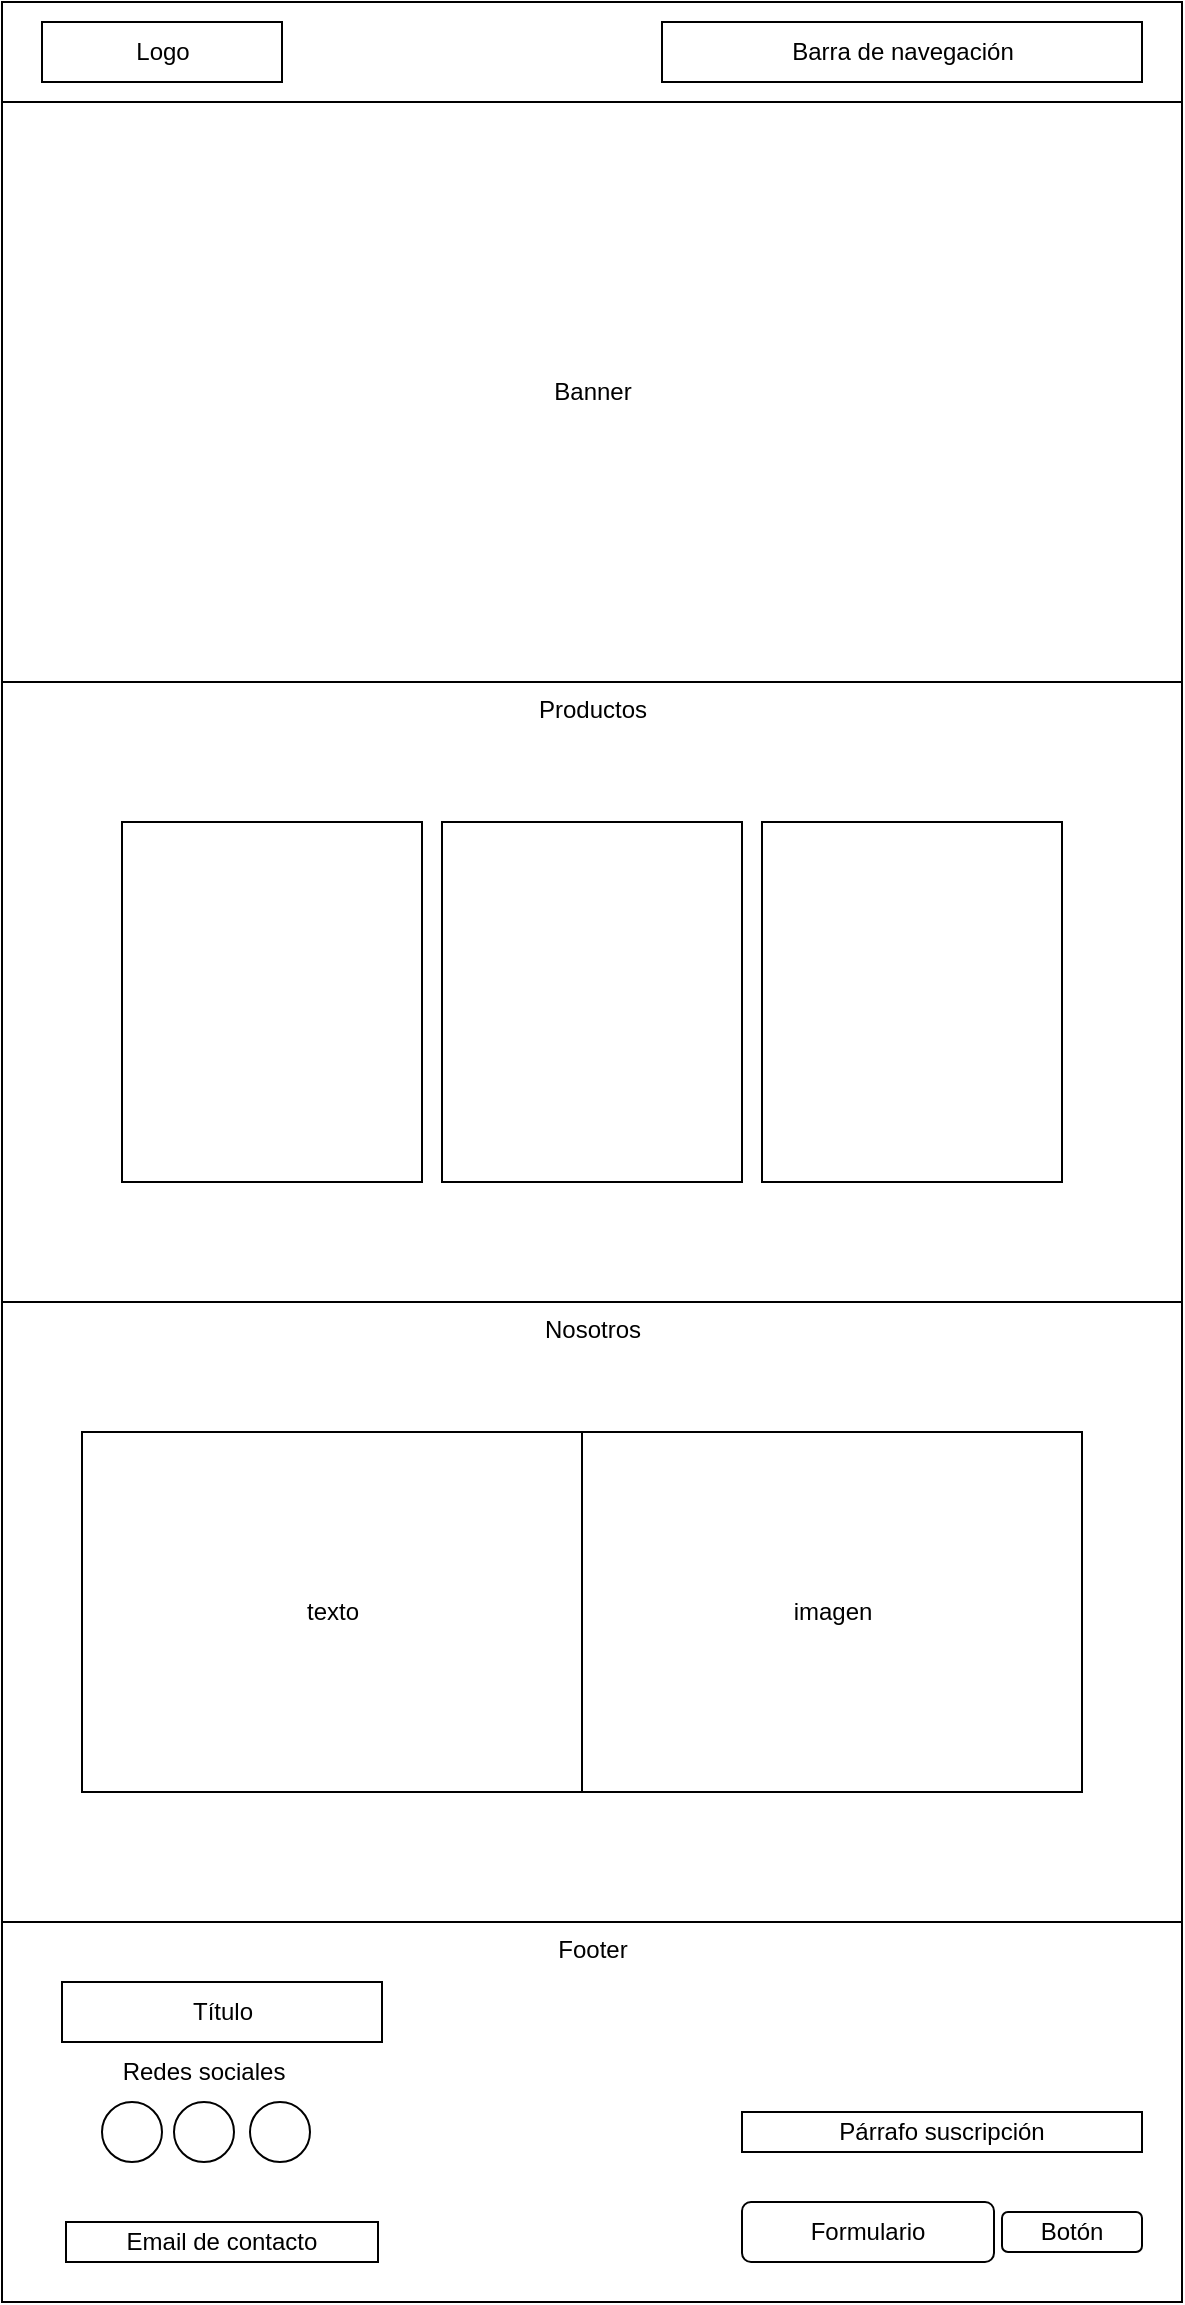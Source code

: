 <mxfile version="26.0.4">
  <diagram name="Página-1" id="TR8Tzpfd6Laq8v5IWnF5">
    <mxGraphModel dx="978" dy="1671" grid="1" gridSize="10" guides="1" tooltips="1" connect="1" arrows="1" fold="1" page="1" pageScale="1" pageWidth="827" pageHeight="1169" math="0" shadow="0">
      <root>
        <mxCell id="0" />
        <mxCell id="1" parent="0" />
        <mxCell id="nWsMwnE5BhAC_axjIMVH-4" value="" style="verticalLabelPosition=bottom;verticalAlign=top;html=1;shape=mxgraph.basic.rect;fillColor2=none;strokeWidth=1;size=20;indent=5;" vertex="1" parent="1">
          <mxGeometry x="80" y="-350" width="590" height="50" as="geometry" />
        </mxCell>
        <mxCell id="nWsMwnE5BhAC_axjIMVH-5" value="Logo" style="verticalLabelPosition=middle;verticalAlign=middle;html=1;shape=mxgraph.basic.rect;fillColor2=none;strokeWidth=1;size=20;indent=5;horizontal=1;labelPosition=center;align=center;" vertex="1" parent="1">
          <mxGeometry x="100" y="-340" width="120" height="30" as="geometry" />
        </mxCell>
        <mxCell id="nWsMwnE5BhAC_axjIMVH-6" value="Barra de navegación" style="verticalLabelPosition=middle;verticalAlign=middle;html=1;shape=mxgraph.basic.rect;fillColor2=none;strokeWidth=1;size=20;indent=5;horizontal=1;labelPosition=center;align=center;" vertex="1" parent="1">
          <mxGeometry x="410" y="-340" width="240" height="30" as="geometry" />
        </mxCell>
        <mxCell id="nWsMwnE5BhAC_axjIMVH-8" value="Banner" style="verticalLabelPosition=middle;verticalAlign=middle;html=1;shape=mxgraph.basic.rect;fillColor2=none;strokeWidth=1;size=20;indent=5;horizontal=1;labelPosition=center;align=center;" vertex="1" parent="1">
          <mxGeometry x="80" y="-300" width="590" height="290" as="geometry" />
        </mxCell>
        <mxCell id="nWsMwnE5BhAC_axjIMVH-9" value="Productos" style="verticalLabelPosition=middle;verticalAlign=top;html=1;shape=mxgraph.basic.rect;fillColor2=none;strokeWidth=1;size=20;indent=5;horizontal=1;labelPosition=center;align=center;" vertex="1" parent="1">
          <mxGeometry x="80" y="-10" width="590" height="310" as="geometry" />
        </mxCell>
        <mxCell id="nWsMwnE5BhAC_axjIMVH-10" value="" style="verticalLabelPosition=bottom;verticalAlign=top;html=1;shape=mxgraph.basic.rect;fillColor2=none;strokeWidth=1;size=20;indent=5;" vertex="1" parent="1">
          <mxGeometry x="140" y="60" width="150" height="180" as="geometry" />
        </mxCell>
        <mxCell id="nWsMwnE5BhAC_axjIMVH-11" value="" style="verticalLabelPosition=bottom;verticalAlign=top;html=1;shape=mxgraph.basic.rect;fillColor2=none;strokeWidth=1;size=20;indent=5;" vertex="1" parent="1">
          <mxGeometry x="300" y="60" width="150" height="180" as="geometry" />
        </mxCell>
        <mxCell id="nWsMwnE5BhAC_axjIMVH-12" value="" style="verticalLabelPosition=bottom;verticalAlign=top;html=1;shape=mxgraph.basic.rect;fillColor2=none;strokeWidth=1;size=20;indent=5;" vertex="1" parent="1">
          <mxGeometry x="460" y="60" width="150" height="180" as="geometry" />
        </mxCell>
        <mxCell id="nWsMwnE5BhAC_axjIMVH-13" value="Nosotros" style="verticalLabelPosition=middle;verticalAlign=top;html=1;shape=mxgraph.basic.rect;fillColor2=none;strokeWidth=1;size=20;indent=5;horizontal=1;labelPosition=center;align=center;" vertex="1" parent="1">
          <mxGeometry x="80" y="300" width="590" height="310" as="geometry" />
        </mxCell>
        <mxCell id="nWsMwnE5BhAC_axjIMVH-14" value="texto" style="verticalLabelPosition=middle;verticalAlign=middle;html=1;shape=mxgraph.basic.rect;fillColor2=none;strokeWidth=1;size=20;indent=5;labelPosition=center;align=center;" vertex="1" parent="1">
          <mxGeometry x="120" y="365" width="250" height="180" as="geometry" />
        </mxCell>
        <mxCell id="nWsMwnE5BhAC_axjIMVH-15" value="imagen" style="verticalLabelPosition=middle;verticalAlign=middle;html=1;shape=mxgraph.basic.rect;fillColor2=none;strokeWidth=1;size=20;indent=5;labelPosition=center;align=center;" vertex="1" parent="1">
          <mxGeometry x="370" y="365" width="250" height="180" as="geometry" />
        </mxCell>
        <mxCell id="nWsMwnE5BhAC_axjIMVH-16" value="Footer" style="verticalLabelPosition=middle;verticalAlign=top;html=1;shape=mxgraph.basic.rect;fillColor2=none;strokeWidth=1;size=20;indent=5;horizontal=1;labelPosition=center;align=center;" vertex="1" parent="1">
          <mxGeometry x="80" y="610" width="590" height="190" as="geometry" />
        </mxCell>
        <mxCell id="nWsMwnE5BhAC_axjIMVH-17" value="Título" style="verticalLabelPosition=middle;verticalAlign=middle;html=1;shape=mxgraph.basic.rect;fillColor2=none;strokeWidth=1;size=20;indent=5;labelPosition=center;align=center;" vertex="1" parent="1">
          <mxGeometry x="110" y="640" width="160" height="30" as="geometry" />
        </mxCell>
        <mxCell id="nWsMwnE5BhAC_axjIMVH-18" value="" style="ellipse;whiteSpace=wrap;html=1;aspect=fixed;" vertex="1" parent="1">
          <mxGeometry x="130" y="700" width="30" height="30" as="geometry" />
        </mxCell>
        <mxCell id="nWsMwnE5BhAC_axjIMVH-19" value="" style="ellipse;whiteSpace=wrap;html=1;aspect=fixed;fontStyle=1" vertex="1" parent="1">
          <mxGeometry x="166" y="700" width="30" height="30" as="geometry" />
        </mxCell>
        <mxCell id="nWsMwnE5BhAC_axjIMVH-20" value="" style="ellipse;whiteSpace=wrap;html=1;aspect=fixed;fontStyle=1" vertex="1" parent="1">
          <mxGeometry x="204" y="700" width="30" height="30" as="geometry" />
        </mxCell>
        <mxCell id="nWsMwnE5BhAC_axjIMVH-21" value="Redes sociales" style="text;html=1;align=center;verticalAlign=middle;whiteSpace=wrap;rounded=0;" vertex="1" parent="1">
          <mxGeometry x="111" y="670" width="140" height="30" as="geometry" />
        </mxCell>
        <mxCell id="nWsMwnE5BhAC_axjIMVH-22" value="Email de contacto" style="rounded=0;whiteSpace=wrap;html=1;" vertex="1" parent="1">
          <mxGeometry x="112" y="760" width="156" height="20" as="geometry" />
        </mxCell>
        <mxCell id="nWsMwnE5BhAC_axjIMVH-24" value="Párrafo suscripción" style="rounded=0;whiteSpace=wrap;html=1;" vertex="1" parent="1">
          <mxGeometry x="450" y="705" width="200" height="20" as="geometry" />
        </mxCell>
        <mxCell id="nWsMwnE5BhAC_axjIMVH-25" value="Formulario" style="rounded=1;whiteSpace=wrap;html=1;" vertex="1" parent="1">
          <mxGeometry x="450" y="750" width="126" height="30" as="geometry" />
        </mxCell>
        <mxCell id="nWsMwnE5BhAC_axjIMVH-26" value="Botón" style="rounded=1;whiteSpace=wrap;html=1;" vertex="1" parent="1">
          <mxGeometry x="580" y="755" width="70" height="20" as="geometry" />
        </mxCell>
      </root>
    </mxGraphModel>
  </diagram>
</mxfile>

